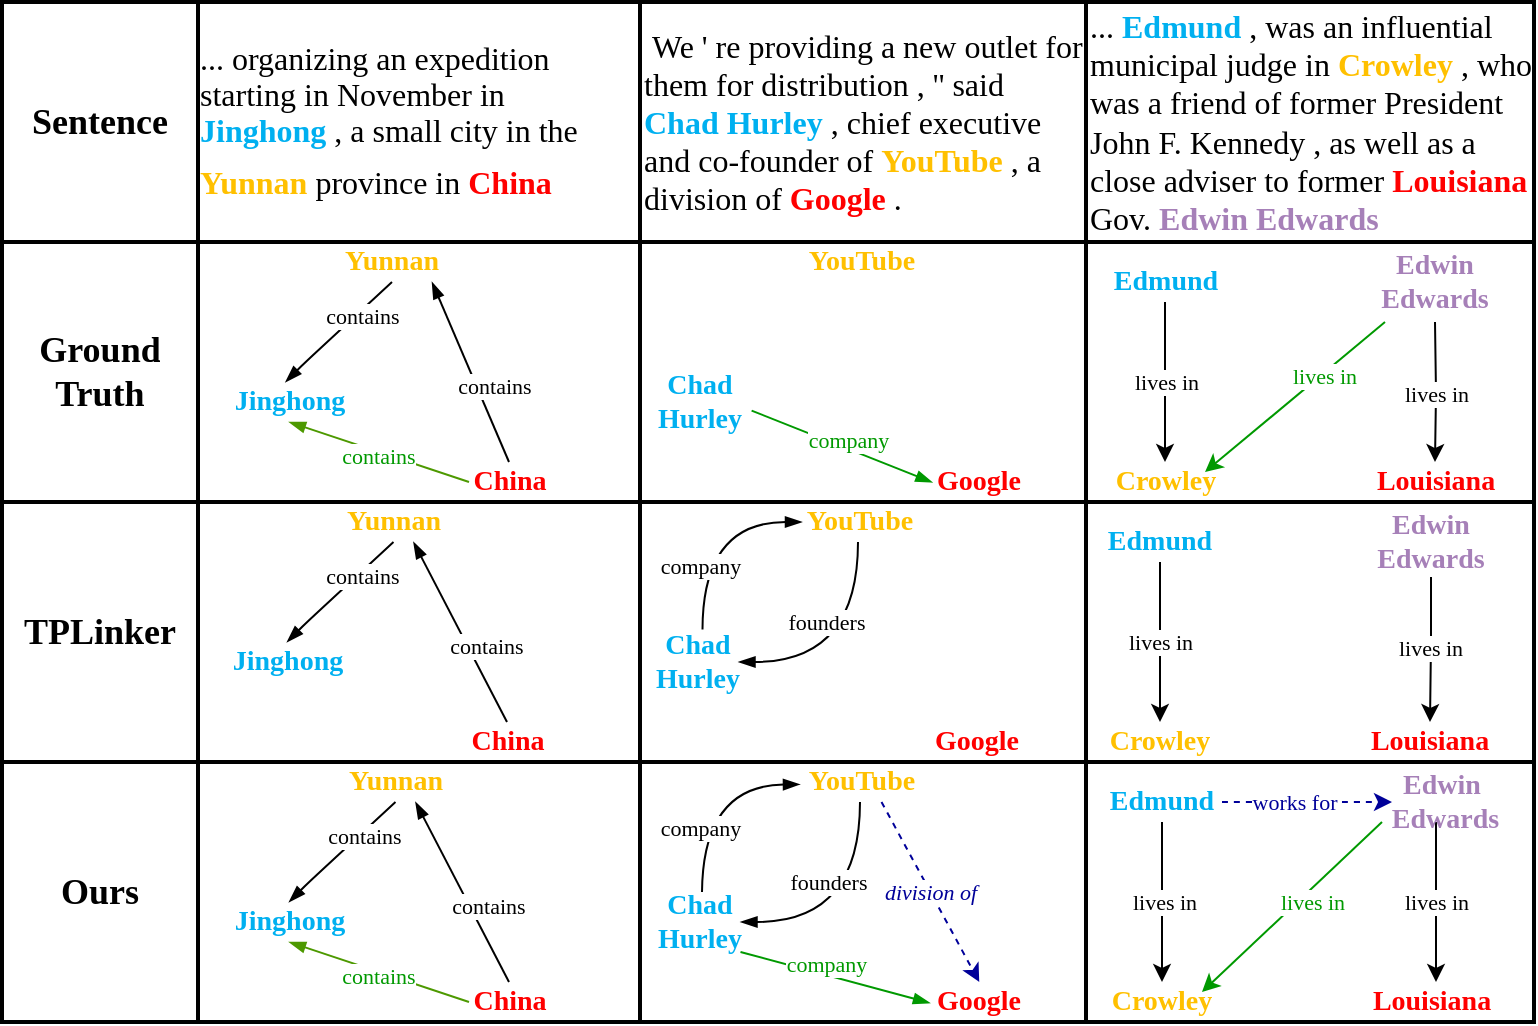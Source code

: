 <mxfile version="13.10.1" type="github">
  <diagram id="5vpmCnWidM8x6iWcZ2X5" name="Page-1">
    <mxGraphModel dx="1740" dy="1142" grid="1" gridSize="10" guides="1" tooltips="1" connect="1" arrows="1" fold="1" page="1" pageScale="1" pageWidth="827" pageHeight="1169" background="none" math="0" shadow="0">
      <root>
        <mxCell id="0" />
        <mxCell id="1" parent="0" />
        <mxCell id="fM8OL-0WpngBRwXDm8zp-1" value="" style="shape=table;html=1;whiteSpace=wrap;startSize=0;container=1;collapsible=0;childLayout=tableLayout;strokeWidth=2;perimeterSpacing=1;" parent="1" vertex="1">
          <mxGeometry x="31" y="30" width="766" height="510" as="geometry" />
        </mxCell>
        <mxCell id="fM8OL-0WpngBRwXDm8zp-2" value="" style="shape=partialRectangle;html=1;whiteSpace=wrap;collapsible=0;dropTarget=0;pointerEvents=0;fillColor=none;top=0;left=0;bottom=0;right=0;points=[[0,0.5],[1,0.5]];portConstraint=eastwest;" parent="fM8OL-0WpngBRwXDm8zp-1" vertex="1">
          <mxGeometry width="766" height="120" as="geometry" />
        </mxCell>
        <mxCell id="fM8OL-0WpngBRwXDm8zp-3" value="&lt;font face=&quot;Times New Roman&quot; style=&quot;font-size: 18px&quot;&gt;&lt;b&gt;Sentence&lt;/b&gt;&lt;/font&gt;" style="shape=partialRectangle;html=1;whiteSpace=wrap;connectable=0;overflow=hidden;fillColor=none;top=0;left=0;bottom=0;right=0;" parent="fM8OL-0WpngBRwXDm8zp-2" vertex="1">
          <mxGeometry width="98" height="120" as="geometry" />
        </mxCell>
        <mxCell id="fM8OL-0WpngBRwXDm8zp-4" value="&lt;div style=&quot;text-align: left&quot;&gt;&lt;span style=&quot;font-size: 16px ; font-family: &amp;#34;times new roman&amp;#34; ; text-indent: 0in&quot;&gt;... organizing an expedition&amp;nbsp;&lt;/span&gt;&lt;/div&gt;&lt;p style=&quot;text-align: left ; line-height: normal ; margin: 0pt 0in ; text-indent: 0in ; direction: ltr ; unicode-bidi: embed ; word-break: normal ; font-size: 16px&quot;&gt;&lt;font style=&quot;font-size: 16px&quot; face=&quot;Times New Roman&quot;&gt;&lt;span&gt;starting in November in &lt;/span&gt;&lt;span style=&quot;color: rgb(0 , 176 , 240) ; font-weight: bold&quot;&gt;Jinghong&lt;/span&gt;&lt;span&gt; , a small city in the &lt;/span&gt;&lt;span style=&quot;color: rgb(255 , 192 , 0) ; font-weight: bold&quot;&gt;Yunnan&lt;/span&gt;&lt;span&gt; province in &lt;/span&gt;&lt;span style=&quot;color: red ; font-weight: bold&quot;&gt;China&lt;/span&gt;&lt;/font&gt;&lt;span style=&quot;font-size: 18.0pt ; color: red&quot;&gt; &lt;/span&gt;&lt;/p&gt;" style="shape=partialRectangle;html=1;whiteSpace=wrap;connectable=0;overflow=hidden;fillColor=none;top=0;left=0;bottom=0;right=0;" parent="fM8OL-0WpngBRwXDm8zp-2" vertex="1">
          <mxGeometry x="98" width="221" height="120" as="geometry" />
        </mxCell>
        <mxCell id="fM8OL-0WpngBRwXDm8zp-5" value="&lt;div style=&quot;font-size: 16px&quot;&gt;&lt;span style=&quot;font-family: &amp;#34;times new roman&amp;#34;&quot;&gt;&amp;nbsp;We &#39; re providing a new outlet for them for distribution , &#39;&#39; said &lt;/span&gt;&lt;font color=&quot;#00b0f0&quot; style=&quot;font-size: 16px ; font-family: &amp;#34;times new roman&amp;#34;&quot;&gt;&lt;b&gt;Chad Hurley&lt;/b&gt;&lt;/font&gt;&lt;span style=&quot;font-family: &amp;#34;times new roman&amp;#34;&quot;&gt; , chief executive and co-founder of &lt;/span&gt;&lt;b style=&quot;font-family: &amp;#34;times new roman&amp;#34;&quot;&gt;&lt;font color=&quot;#ffc000&quot; style=&quot;font-size: 16px&quot;&gt;YouTube&lt;/font&gt;&lt;/b&gt;&lt;span style=&quot;font-family: &amp;#34;times new roman&amp;#34;&quot;&gt; , a division of &lt;/span&gt;&lt;b style=&quot;font-family: &amp;#34;times new roman&amp;#34;&quot;&gt;&lt;font color=&quot;#ff0000&quot; style=&quot;font-size: 16px&quot;&gt;Google&lt;/font&gt;&lt;/b&gt;&lt;span style=&quot;font-family: &amp;#34;times new roman&amp;#34;&quot;&gt; .&lt;/span&gt;&lt;/div&gt;" style="shape=partialRectangle;html=1;whiteSpace=wrap;connectable=0;overflow=hidden;fillColor=none;top=0;left=0;bottom=0;right=0;align=left;" parent="fM8OL-0WpngBRwXDm8zp-2" vertex="1">
          <mxGeometry x="319" width="223" height="120" as="geometry" />
        </mxCell>
        <mxCell id="fM8OL-0WpngBRwXDm8zp-6" value="&lt;font face=&quot;Times New Roman&quot; style=&quot;font-size: 16px&quot;&gt;... &lt;font color=&quot;#00b0f0&quot; style=&quot;font-size: 16px&quot;&gt;&lt;b&gt;Edmund&lt;/b&gt;&lt;/font&gt; , was an influential municipal judge in &lt;b&gt;&lt;font color=&quot;#ffc000&quot; style=&quot;font-size: 16px&quot;&gt;Crowley&lt;/font&gt;&lt;/b&gt; , who was a friend of former President John F. Kennedy , as well as a close adviser to former &lt;font color=&quot;#ff0000&quot; style=&quot;font-size: 16px&quot;&gt;&lt;b&gt;Louisiana&lt;/b&gt;&lt;/font&gt; Gov. &lt;font color=&quot;#a680b8&quot; style=&quot;font-size: 16px&quot;&gt;&lt;b&gt;Edwin Edwards&lt;/b&gt;&lt;/font&gt;&lt;/font&gt;" style="shape=partialRectangle;html=1;whiteSpace=wrap;connectable=0;overflow=hidden;fillColor=none;top=0;left=0;bottom=0;right=0;align=left;" parent="fM8OL-0WpngBRwXDm8zp-2" vertex="1">
          <mxGeometry x="542" width="224" height="120" as="geometry" />
        </mxCell>
        <mxCell id="fM8OL-0WpngBRwXDm8zp-7" value="" style="shape=partialRectangle;html=1;whiteSpace=wrap;collapsible=0;dropTarget=0;pointerEvents=0;fillColor=none;top=0;left=0;bottom=0;right=0;points=[[0,0.5],[1,0.5]];portConstraint=eastwest;" parent="fM8OL-0WpngBRwXDm8zp-1" vertex="1">
          <mxGeometry y="120" width="766" height="130" as="geometry" />
        </mxCell>
        <mxCell id="fM8OL-0WpngBRwXDm8zp-8" value="&lt;b&gt;&lt;font face=&quot;Times New Roman&quot; style=&quot;font-size: 18px&quot;&gt;Ground&lt;br&gt;Truth&lt;/font&gt;&lt;/b&gt;" style="shape=partialRectangle;html=1;whiteSpace=wrap;connectable=0;overflow=hidden;fillColor=none;top=0;left=0;bottom=0;right=0;" parent="fM8OL-0WpngBRwXDm8zp-7" vertex="1">
          <mxGeometry width="98" height="130" as="geometry" />
        </mxCell>
        <mxCell id="fM8OL-0WpngBRwXDm8zp-9" value="" style="shape=partialRectangle;html=1;whiteSpace=wrap;connectable=0;overflow=hidden;fillColor=none;top=0;left=0;bottom=0;right=0;" parent="fM8OL-0WpngBRwXDm8zp-7" vertex="1">
          <mxGeometry x="98" width="221" height="130" as="geometry" />
        </mxCell>
        <mxCell id="fM8OL-0WpngBRwXDm8zp-10" value="" style="shape=partialRectangle;html=1;whiteSpace=wrap;connectable=0;overflow=hidden;fillColor=none;top=0;left=0;bottom=0;right=0;" parent="fM8OL-0WpngBRwXDm8zp-7" vertex="1">
          <mxGeometry x="319" width="223" height="130" as="geometry" />
        </mxCell>
        <mxCell id="fM8OL-0WpngBRwXDm8zp-11" value="" style="shape=partialRectangle;html=1;whiteSpace=wrap;connectable=0;overflow=hidden;fillColor=none;top=0;left=0;bottom=0;right=0;" parent="fM8OL-0WpngBRwXDm8zp-7" vertex="1">
          <mxGeometry x="542" width="224" height="130" as="geometry" />
        </mxCell>
        <mxCell id="fM8OL-0WpngBRwXDm8zp-12" value="" style="shape=partialRectangle;html=1;whiteSpace=wrap;collapsible=0;dropTarget=0;pointerEvents=0;fillColor=none;top=0;left=0;bottom=0;right=0;points=[[0,0.5],[1,0.5]];portConstraint=eastwest;" parent="fM8OL-0WpngBRwXDm8zp-1" vertex="1">
          <mxGeometry y="250" width="766" height="130" as="geometry" />
        </mxCell>
        <mxCell id="fM8OL-0WpngBRwXDm8zp-13" value="&lt;font style=&quot;font-size: 18px&quot; face=&quot;Times New Roman&quot;&gt;&lt;b&gt;TPLinker&lt;/b&gt;&lt;/font&gt;" style="shape=partialRectangle;html=1;whiteSpace=wrap;connectable=0;overflow=hidden;fillColor=none;top=0;left=0;bottom=0;right=0;" parent="fM8OL-0WpngBRwXDm8zp-12" vertex="1">
          <mxGeometry width="98" height="130" as="geometry" />
        </mxCell>
        <mxCell id="fM8OL-0WpngBRwXDm8zp-14" value="" style="shape=partialRectangle;html=1;whiteSpace=wrap;connectable=0;overflow=hidden;fillColor=none;top=0;left=0;bottom=0;right=0;" parent="fM8OL-0WpngBRwXDm8zp-12" vertex="1">
          <mxGeometry x="98" width="221" height="130" as="geometry" />
        </mxCell>
        <mxCell id="fM8OL-0WpngBRwXDm8zp-15" value="" style="shape=partialRectangle;html=1;whiteSpace=wrap;connectable=0;overflow=hidden;fillColor=none;top=0;left=0;bottom=0;right=0;" parent="fM8OL-0WpngBRwXDm8zp-12" vertex="1">
          <mxGeometry x="319" width="223" height="130" as="geometry" />
        </mxCell>
        <mxCell id="fM8OL-0WpngBRwXDm8zp-16" value="" style="shape=partialRectangle;html=1;whiteSpace=wrap;connectable=0;overflow=hidden;fillColor=none;top=0;left=0;bottom=0;right=0;" parent="fM8OL-0WpngBRwXDm8zp-12" vertex="1">
          <mxGeometry x="542" width="224" height="130" as="geometry" />
        </mxCell>
        <mxCell id="fM8OL-0WpngBRwXDm8zp-17" value="" style="shape=partialRectangle;html=1;whiteSpace=wrap;collapsible=0;dropTarget=0;pointerEvents=0;fillColor=none;top=0;left=0;bottom=0;right=0;points=[[0,0.5],[1,0.5]];portConstraint=eastwest;" parent="fM8OL-0WpngBRwXDm8zp-1" vertex="1">
          <mxGeometry y="380" width="766" height="130" as="geometry" />
        </mxCell>
        <mxCell id="fM8OL-0WpngBRwXDm8zp-18" value="&lt;p&gt;&lt;font face=&quot;Times New Roman&quot; size=&quot;1&quot;&gt;&lt;b style=&quot;font-size: 18px&quot;&gt;Ours&lt;/b&gt;&lt;/font&gt;&lt;/p&gt;" style="shape=partialRectangle;html=1;whiteSpace=wrap;connectable=0;overflow=hidden;fillColor=none;top=0;left=0;bottom=0;right=0;" parent="fM8OL-0WpngBRwXDm8zp-17" vertex="1">
          <mxGeometry width="98" height="130" as="geometry" />
        </mxCell>
        <mxCell id="fM8OL-0WpngBRwXDm8zp-19" value="" style="shape=partialRectangle;html=1;whiteSpace=wrap;connectable=0;overflow=hidden;fillColor=none;top=0;left=0;bottom=0;right=0;" parent="fM8OL-0WpngBRwXDm8zp-17" vertex="1">
          <mxGeometry x="98" width="221" height="130" as="geometry" />
        </mxCell>
        <mxCell id="fM8OL-0WpngBRwXDm8zp-20" value="" style="shape=partialRectangle;html=1;whiteSpace=wrap;connectable=0;overflow=hidden;fillColor=none;top=0;left=0;bottom=0;right=0;" parent="fM8OL-0WpngBRwXDm8zp-17" vertex="1">
          <mxGeometry x="319" width="223" height="130" as="geometry" />
        </mxCell>
        <mxCell id="fM8OL-0WpngBRwXDm8zp-21" value="" style="shape=partialRectangle;html=1;whiteSpace=wrap;connectable=0;overflow=hidden;fillColor=none;top=0;left=0;bottom=0;right=0;" parent="fM8OL-0WpngBRwXDm8zp-17" vertex="1">
          <mxGeometry x="542" width="224" height="130" as="geometry" />
        </mxCell>
        <mxCell id="2NpfUJ0VDnkzOH738Le0-184" value="&lt;span style=&quot;color: rgb(0 , 176 , 240) ; font-family: &amp;#34;times new roman&amp;#34; ; font-weight: 700 ; text-align: left&quot;&gt;&lt;font style=&quot;font-size: 14px&quot;&gt;Chad Hurley&lt;/font&gt;&lt;/span&gt;" style="text;html=1;strokeColor=none;fillColor=none;align=center;verticalAlign=middle;whiteSpace=wrap;rounded=0;" vertex="1" parent="1">
          <mxGeometry x="359.25" y="350" width="40" height="20" as="geometry" />
        </mxCell>
        <mxCell id="2NpfUJ0VDnkzOH738Le0-185" value="" style="endArrow=none;html=1;startArrow=blockThin;startFill=1;endFill=0;edgeStyle=orthogonalEdgeStyle;curved=1;exitX=-0.219;exitY=0.5;exitDx=0;exitDy=0;entryX=0.55;entryY=-0.31;entryDx=0;entryDy=0;exitPerimeter=0;entryPerimeter=0;" edge="1" parent="1" source="2NpfUJ0VDnkzOH738Le0-188" target="2NpfUJ0VDnkzOH738Le0-184">
          <mxGeometry width="50" height="50" relative="1" as="geometry">
            <mxPoint x="429.75" y="350" as="sourcePoint" />
            <mxPoint x="386.25" y="380" as="targetPoint" />
          </mxGeometry>
        </mxCell>
        <mxCell id="2NpfUJ0VDnkzOH738Le0-186" value="&lt;font face=&quot;Times New Roman&quot;&gt;company&lt;/font&gt;" style="edgeLabel;html=1;align=center;verticalAlign=middle;resizable=0;points=[];" vertex="1" connectable="0" parent="2NpfUJ0VDnkzOH738Le0-185">
          <mxGeometry x="0.37" y="-2" relative="1" as="geometry">
            <mxPoint as="offset" />
          </mxGeometry>
        </mxCell>
        <mxCell id="2NpfUJ0VDnkzOH738Le0-188" value="&lt;span style=&quot;color: rgb(255 , 192 , 0) ; font-family: &amp;#34;times new roman&amp;#34; ; font-size: 14px ; font-weight: 700 ; text-align: left&quot;&gt;YouTube&lt;/span&gt;" style="text;html=1;strokeColor=none;fillColor=none;align=center;verticalAlign=middle;whiteSpace=wrap;rounded=0;" vertex="1" parent="1">
          <mxGeometry x="439.75" y="280" width="40" height="20" as="geometry" />
        </mxCell>
        <mxCell id="2NpfUJ0VDnkzOH738Le0-193" value="&lt;span style=&quot;color: rgb(255 , 0 , 0) ; font-family: &amp;#34;times new roman&amp;#34; ; font-weight: 700 ; text-align: left&quot;&gt;&lt;font style=&quot;font-size: 14px&quot;&gt;Google&lt;/font&gt;&lt;/span&gt;" style="text;html=1;strokeColor=none;fillColor=none;align=center;verticalAlign=middle;whiteSpace=wrap;rounded=0;" vertex="1" parent="1">
          <mxGeometry x="500" y="390" width="37.25" height="20" as="geometry" />
        </mxCell>
        <mxCell id="2NpfUJ0VDnkzOH738Le0-228" value="&lt;font color=&quot;#000000&quot;&gt;lives in&lt;/font&gt;" style="edgeStyle=orthogonalEdgeStyle;rounded=0;orthogonalLoop=1;jettySize=auto;html=1;exitX=0.5;exitY=1;exitDx=0;exitDy=0;entryX=0.5;entryY=0;entryDx=0;entryDy=0;strokeColor=#000000;fontColor=#00B0F0;fontFamily=Times New Roman;" edge="1" parent="1" source="2NpfUJ0VDnkzOH738Le0-230" target="2NpfUJ0VDnkzOH738Le0-231">
          <mxGeometry relative="1" as="geometry" />
        </mxCell>
        <mxCell id="2NpfUJ0VDnkzOH738Le0-230" value="&lt;b&gt;&lt;font face=&quot;Times New Roman&quot; style=&quot;font-size: 14px&quot;&gt;Edmund&lt;/font&gt;&lt;/b&gt;" style="text;html=1;strokeColor=none;fillColor=none;align=center;verticalAlign=middle;whiteSpace=wrap;rounded=0;fontColor=#00B0F0;" vertex="1" parent="1">
          <mxGeometry x="590" y="290" width="40" height="20" as="geometry" />
        </mxCell>
        <mxCell id="2NpfUJ0VDnkzOH738Le0-231" value="&lt;font color=&quot;#ffc000&quot; face=&quot;Times New Roman&quot; size=&quot;1&quot;&gt;&lt;b style=&quot;font-size: 14px&quot;&gt;Crowley&lt;/b&gt;&lt;/font&gt;" style="text;html=1;strokeColor=none;fillColor=none;align=center;verticalAlign=middle;whiteSpace=wrap;rounded=0;fontColor=#00B0F0;" vertex="1" parent="1">
          <mxGeometry x="590" y="390" width="40" height="20" as="geometry" />
        </mxCell>
        <mxCell id="2NpfUJ0VDnkzOH738Le0-232" value="&lt;font color=&quot;#000000&quot;&gt;lives in&lt;/font&gt;" style="edgeStyle=orthogonalEdgeStyle;rounded=0;orthogonalLoop=1;jettySize=auto;html=1;exitX=0.508;exitY=1.375;exitDx=0;exitDy=0;entryX=0.5;entryY=0;entryDx=0;entryDy=0;fontFamily=Times New Roman;fontColor=#009900;exitPerimeter=0;" edge="1" parent="1" source="2NpfUJ0VDnkzOH738Le0-233" target="2NpfUJ0VDnkzOH738Le0-234">
          <mxGeometry relative="1" as="geometry" />
        </mxCell>
        <mxCell id="2NpfUJ0VDnkzOH738Le0-233" value="&lt;b&gt;&lt;font style=&quot;font-size: 14px&quot;&gt;Edwin &lt;br&gt;Edwards&lt;/font&gt;&lt;/b&gt;" style="text;html=1;strokeColor=none;fillColor=none;align=center;verticalAlign=middle;whiteSpace=wrap;rounded=0;fontFamily=Times New Roman;fontColor=#A680B8;" vertex="1" parent="1">
          <mxGeometry x="713.5" y="290" width="63" height="20" as="geometry" />
        </mxCell>
        <mxCell id="2NpfUJ0VDnkzOH738Le0-234" value="&lt;font face=&quot;Times New Roman&quot; color=&quot;#ff0000&quot; size=&quot;1&quot;&gt;&lt;b style=&quot;font-size: 14px&quot;&gt;Louisiana&lt;/b&gt;&lt;/font&gt;" style="text;html=1;strokeColor=none;fillColor=none;align=center;verticalAlign=middle;whiteSpace=wrap;rounded=0;fontColor=#00B0F0;" vertex="1" parent="1">
          <mxGeometry x="725" y="390" width="40" height="20" as="geometry" />
        </mxCell>
        <mxCell id="2NpfUJ0VDnkzOH738Le0-265" value="&lt;span style=&quot;color: rgb(0 , 176 , 240) ; font-family: &amp;#34;times new roman&amp;#34; ; font-weight: 700 ; text-align: left&quot;&gt;&lt;font style=&quot;font-size: 14px&quot;&gt;Jinghong&lt;/font&gt;&lt;/span&gt;" style="text;html=1;strokeColor=none;fillColor=none;align=center;verticalAlign=middle;whiteSpace=wrap;rounded=0;" vertex="1" parent="1">
          <mxGeometry x="153.5" y="350" width="40" height="20" as="geometry" />
        </mxCell>
        <mxCell id="2NpfUJ0VDnkzOH738Le0-266" value="" style="endArrow=none;html=1;startArrow=blockThin;startFill=1;endFill=0;entryX=0.5;entryY=1;entryDx=0;entryDy=0;" edge="1" parent="1" target="2NpfUJ0VDnkzOH738Le0-268">
          <mxGeometry width="50" height="50" relative="1" as="geometry">
            <mxPoint x="173.5" y="350" as="sourcePoint" />
            <mxPoint x="213.5" y="310" as="targetPoint" />
            <Array as="points">
              <mxPoint x="183.5" y="340" />
            </Array>
          </mxGeometry>
        </mxCell>
        <mxCell id="2NpfUJ0VDnkzOH738Le0-267" value="&lt;font face=&quot;Times New Roman&quot;&gt;contains&lt;/font&gt;" style="edgeLabel;html=1;align=center;verticalAlign=middle;resizable=0;points=[];" vertex="1" connectable="0" parent="2NpfUJ0VDnkzOH738Le0-266">
          <mxGeometry x="0.37" y="-2" relative="1" as="geometry">
            <mxPoint as="offset" />
          </mxGeometry>
        </mxCell>
        <mxCell id="2NpfUJ0VDnkzOH738Le0-268" value="&lt;span style=&quot;color: rgb(255 , 192 , 0) ; font-family: &amp;#34;times new roman&amp;#34; ; font-size: 14px ; font-weight: 700 ; text-align: left&quot;&gt;Yunnan&lt;/span&gt;" style="text;html=1;strokeColor=none;fillColor=none;align=center;verticalAlign=middle;whiteSpace=wrap;rounded=0;" vertex="1" parent="1">
          <mxGeometry x="206.75" y="280" width="40" height="20" as="geometry" />
        </mxCell>
        <mxCell id="2NpfUJ0VDnkzOH738Le0-269" value="" style="endArrow=none;html=1;startArrow=blockThin;startFill=1;endFill=0;rounded=1;exitX=0.75;exitY=1;exitDx=0;exitDy=0;entryX=0.5;entryY=0;entryDx=0;entryDy=0;" edge="1" parent="1" source="2NpfUJ0VDnkzOH738Le0-268">
          <mxGeometry width="50" height="50" relative="1" as="geometry">
            <mxPoint x="256" y="390" as="sourcePoint" />
            <mxPoint x="283.5" y="390" as="targetPoint" />
          </mxGeometry>
        </mxCell>
        <mxCell id="2NpfUJ0VDnkzOH738Le0-270" value="&lt;font face=&quot;Times New Roman&quot;&gt;contains&lt;/font&gt;" style="edgeLabel;html=1;align=center;verticalAlign=middle;resizable=0;points=[];" vertex="1" connectable="0" parent="2NpfUJ0VDnkzOH738Le0-269">
          <mxGeometry x="0.223" y="8" relative="1" as="geometry">
            <mxPoint as="offset" />
          </mxGeometry>
        </mxCell>
        <mxCell id="2NpfUJ0VDnkzOH738Le0-294" value="&lt;span style=&quot;color: rgb(255 , 0 , 0) ; font-family: &amp;#34;times new roman&amp;#34; ; font-weight: 700 ; text-align: left&quot;&gt;&lt;font style=&quot;font-size: 14px&quot;&gt;China&lt;/font&gt;&lt;/span&gt;" style="text;html=1;strokeColor=none;fillColor=none;align=center;verticalAlign=middle;whiteSpace=wrap;rounded=0;" vertex="1" parent="1">
          <mxGeometry x="263.5" y="390" width="40" height="20" as="geometry" />
        </mxCell>
        <mxCell id="2NpfUJ0VDnkzOH738Le0-325" value="" style="endArrow=none;html=1;startArrow=blockThin;startFill=1;endFill=0;edgeStyle=orthogonalEdgeStyle;curved=1;exitX=1;exitY=0.5;exitDx=0;exitDy=0;entryX=0.5;entryY=1;entryDx=0;entryDy=0;" edge="1" parent="1">
          <mxGeometry width="50" height="50" relative="1" as="geometry">
            <mxPoint x="399.25" y="360.0" as="sourcePoint" />
            <mxPoint x="459" y="300.0" as="targetPoint" />
            <Array as="points">
              <mxPoint x="459.25" y="360.0" />
            </Array>
          </mxGeometry>
        </mxCell>
        <mxCell id="2NpfUJ0VDnkzOH738Le0-326" value="&lt;font face=&quot;Times New Roman&quot;&gt;founders&lt;/font&gt;" style="edgeLabel;html=1;align=center;verticalAlign=middle;resizable=0;points=[];" vertex="1" connectable="0" parent="2NpfUJ0VDnkzOH738Le0-325">
          <mxGeometry x="0.37" y="-2" relative="1" as="geometry">
            <mxPoint x="-18.28" y="2.2" as="offset" />
          </mxGeometry>
        </mxCell>
        <mxCell id="2NpfUJ0VDnkzOH738Le0-358" value="&lt;span style=&quot;color: rgb(0 , 176 , 240) ; font-family: &amp;#34;times new roman&amp;#34; ; font-weight: 700 ; text-align: left&quot;&gt;&lt;font style=&quot;font-size: 14px&quot;&gt;Jinghong&lt;/font&gt;&lt;/span&gt;" style="text;html=1;strokeColor=none;fillColor=none;align=center;verticalAlign=middle;whiteSpace=wrap;rounded=0;" vertex="1" parent="1">
          <mxGeometry x="154.5" y="480" width="40" height="20" as="geometry" />
        </mxCell>
        <mxCell id="2NpfUJ0VDnkzOH738Le0-359" value="" style="endArrow=none;html=1;startArrow=blockThin;startFill=1;endFill=0;entryX=0.5;entryY=1;entryDx=0;entryDy=0;" edge="1" parent="1" target="2NpfUJ0VDnkzOH738Le0-361">
          <mxGeometry width="50" height="50" relative="1" as="geometry">
            <mxPoint x="174.5" y="480" as="sourcePoint" />
            <mxPoint x="214.5" y="440" as="targetPoint" />
            <Array as="points">
              <mxPoint x="184.5" y="470" />
            </Array>
          </mxGeometry>
        </mxCell>
        <mxCell id="2NpfUJ0VDnkzOH738Le0-360" value="&lt;font face=&quot;Times New Roman&quot;&gt;contains&lt;/font&gt;" style="edgeLabel;html=1;align=center;verticalAlign=middle;resizable=0;points=[];" vertex="1" connectable="0" parent="2NpfUJ0VDnkzOH738Le0-359">
          <mxGeometry x="0.37" y="-2" relative="1" as="geometry">
            <mxPoint as="offset" />
          </mxGeometry>
        </mxCell>
        <mxCell id="2NpfUJ0VDnkzOH738Le0-361" value="&lt;span style=&quot;color: rgb(255 , 192 , 0) ; font-family: &amp;#34;times new roman&amp;#34; ; font-size: 14px ; font-weight: 700 ; text-align: left&quot;&gt;Yunnan&lt;/span&gt;" style="text;html=1;strokeColor=none;fillColor=none;align=center;verticalAlign=middle;whiteSpace=wrap;rounded=0;" vertex="1" parent="1">
          <mxGeometry x="207.75" y="410" width="40" height="20" as="geometry" />
        </mxCell>
        <mxCell id="2NpfUJ0VDnkzOH738Le0-362" value="" style="endArrow=none;html=1;startArrow=blockThin;startFill=1;endFill=0;rounded=1;exitX=0.75;exitY=1;exitDx=0;exitDy=0;entryX=0.5;entryY=0;entryDx=0;entryDy=0;" edge="1" parent="1" source="2NpfUJ0VDnkzOH738Le0-361" target="2NpfUJ0VDnkzOH738Le0-364">
          <mxGeometry width="50" height="50" relative="1" as="geometry">
            <mxPoint x="257" y="520" as="sourcePoint" />
            <mxPoint x="307" y="470" as="targetPoint" />
          </mxGeometry>
        </mxCell>
        <mxCell id="2NpfUJ0VDnkzOH738Le0-363" value="&lt;font face=&quot;Times New Roman&quot;&gt;contains&lt;/font&gt;" style="edgeLabel;html=1;align=center;verticalAlign=middle;resizable=0;points=[];" vertex="1" connectable="0" parent="2NpfUJ0VDnkzOH738Le0-362">
          <mxGeometry x="0.223" y="8" relative="1" as="geometry">
            <mxPoint as="offset" />
          </mxGeometry>
        </mxCell>
        <mxCell id="2NpfUJ0VDnkzOH738Le0-364" value="&lt;span style=&quot;color: rgb(255 , 0 , 0) ; font-family: &amp;#34;times new roman&amp;#34; ; font-weight: 700 ; text-align: left&quot;&gt;&lt;font style=&quot;font-size: 14px&quot;&gt;China&lt;/font&gt;&lt;/span&gt;" style="text;html=1;strokeColor=none;fillColor=none;align=center;verticalAlign=middle;whiteSpace=wrap;rounded=0;" vertex="1" parent="1">
          <mxGeometry x="264.5" y="520" width="40" height="20" as="geometry" />
        </mxCell>
        <mxCell id="2NpfUJ0VDnkzOH738Le0-365" value="" style="endArrow=none;html=1;startArrow=blockThin;startFill=1;endFill=0;rounded=1;strokeColor=#4D9900;entryX=0;entryY=0.5;entryDx=0;entryDy=0;exitX=0.5;exitY=1;exitDx=0;exitDy=0;" edge="1" parent="1" source="2NpfUJ0VDnkzOH738Le0-358" target="2NpfUJ0VDnkzOH738Le0-364">
          <mxGeometry width="50" height="50" relative="1" as="geometry">
            <mxPoint x="144.5" y="515" as="sourcePoint" />
            <mxPoint x="234.5" y="545" as="targetPoint" />
          </mxGeometry>
        </mxCell>
        <mxCell id="2NpfUJ0VDnkzOH738Le0-366" value="&lt;font color=&quot;#009900&quot; face=&quot;Times New Roman&quot;&gt;contains&lt;/font&gt;" style="edgeLabel;html=1;align=center;verticalAlign=middle;resizable=0;points=[];" vertex="1" connectable="0" parent="2NpfUJ0VDnkzOH738Le0-365">
          <mxGeometry x="0.37" y="-2" relative="1" as="geometry">
            <mxPoint x="-16.73" y="-5.69" as="offset" />
          </mxGeometry>
        </mxCell>
        <mxCell id="2NpfUJ0VDnkzOH738Le0-367" value="&lt;span style=&quot;color: rgb(0 , 176 , 240) ; font-family: &amp;#34;times new roman&amp;#34; ; font-weight: 700 ; text-align: left&quot;&gt;&lt;font style=&quot;font-size: 14px&quot;&gt;Chad Hurley&lt;/font&gt;&lt;/span&gt;" style="text;html=1;strokeColor=none;fillColor=none;align=center;verticalAlign=middle;whiteSpace=wrap;rounded=0;" vertex="1" parent="1">
          <mxGeometry x="360.25" y="475" width="40" height="30" as="geometry" />
        </mxCell>
        <mxCell id="2NpfUJ0VDnkzOH738Le0-368" value="&lt;font color=&quot;#000099&quot;&gt;&lt;i&gt;division of&lt;/i&gt;&lt;/font&gt;" style="rounded=0;orthogonalLoop=1;jettySize=auto;html=1;exitX=0.75;exitY=1;exitDx=0;exitDy=0;entryX=0.5;entryY=0;entryDx=0;entryDy=0;fontFamily=Times New Roman;fontColor=#009900;dashed=1;strokeColor=#000099;" edge="1" parent="1" source="2NpfUJ0VDnkzOH738Le0-369" target="2NpfUJ0VDnkzOH738Le0-381">
          <mxGeometry relative="1" as="geometry" />
        </mxCell>
        <mxCell id="2NpfUJ0VDnkzOH738Le0-369" value="&lt;span style=&quot;color: rgb(255 , 192 , 0) ; font-family: &amp;#34;times new roman&amp;#34; ; font-size: 14px ; font-weight: 700 ; text-align: left&quot;&gt;YouTube&lt;/span&gt;" style="text;html=1;strokeColor=none;fillColor=none;align=center;verticalAlign=middle;whiteSpace=wrap;rounded=0;" vertex="1" parent="1">
          <mxGeometry x="440.75" y="410" width="40" height="20" as="geometry" />
        </mxCell>
        <mxCell id="2NpfUJ0VDnkzOH738Le0-370" value="&lt;font color=&quot;#000000&quot;&gt;lives in&lt;/font&gt;" style="edgeStyle=orthogonalEdgeStyle;rounded=0;orthogonalLoop=1;jettySize=auto;html=1;exitX=0.5;exitY=1;exitDx=0;exitDy=0;entryX=0.5;entryY=0;entryDx=0;entryDy=0;strokeColor=#000000;fontColor=#00B0F0;fontFamily=Times New Roman;" edge="1" parent="1" source="2NpfUJ0VDnkzOH738Le0-372">
          <mxGeometry relative="1" as="geometry">
            <mxPoint x="611" y="520" as="targetPoint" />
          </mxGeometry>
        </mxCell>
        <mxCell id="2NpfUJ0VDnkzOH738Le0-371" value="&lt;font color=&quot;#000099&quot;&gt;works for&lt;/font&gt;" style="edgeStyle=orthogonalEdgeStyle;curved=1;rounded=0;orthogonalLoop=1;jettySize=auto;html=1;entryX=0;entryY=0.5;entryDx=0;entryDy=0;dashed=1;strokeColor=#000099;fontFamily=Times New Roman;fontColor=#009900;exitX=1.25;exitY=0.5;exitDx=0;exitDy=0;exitPerimeter=0;" edge="1" parent="1" source="2NpfUJ0VDnkzOH738Le0-372" target="2NpfUJ0VDnkzOH738Le0-375">
          <mxGeometry x="-0.158" relative="1" as="geometry">
            <mxPoint x="641" y="420" as="sourcePoint" />
            <mxPoint as="offset" />
          </mxGeometry>
        </mxCell>
        <mxCell id="2NpfUJ0VDnkzOH738Le0-372" value="&lt;b&gt;&lt;font face=&quot;Times New Roman&quot; style=&quot;font-size: 14px&quot;&gt;Edmund&lt;/font&gt;&lt;/b&gt;" style="text;html=1;strokeColor=none;fillColor=none;align=center;verticalAlign=middle;whiteSpace=wrap;rounded=0;fontColor=#00B0F0;" vertex="1" parent="1">
          <mxGeometry x="591" y="420" width="40" height="20" as="geometry" />
        </mxCell>
        <mxCell id="2NpfUJ0VDnkzOH738Le0-373" value="&lt;font color=&quot;#ffc000&quot; face=&quot;Times New Roman&quot; size=&quot;1&quot;&gt;&lt;b style=&quot;font-size: 14px&quot;&gt;Crowley&lt;/b&gt;&lt;/font&gt;" style="text;html=1;strokeColor=none;fillColor=none;align=center;verticalAlign=middle;whiteSpace=wrap;rounded=0;fontColor=#00B0F0;" vertex="1" parent="1">
          <mxGeometry x="591" y="520" width="40" height="20" as="geometry" />
        </mxCell>
        <mxCell id="2NpfUJ0VDnkzOH738Le0-374" value="&lt;font color=&quot;#000000&quot;&gt;lives in&lt;/font&gt;" style="edgeStyle=orthogonalEdgeStyle;rounded=0;orthogonalLoop=1;jettySize=auto;html=1;entryX=0.5;entryY=0;entryDx=0;entryDy=0;fontFamily=Times New Roman;fontColor=#009900;" edge="1" parent="1">
          <mxGeometry relative="1" as="geometry">
            <mxPoint x="748" y="440" as="sourcePoint" />
            <mxPoint x="748" y="520" as="targetPoint" />
          </mxGeometry>
        </mxCell>
        <mxCell id="2NpfUJ0VDnkzOH738Le0-375" value="&lt;b&gt;&lt;font style=&quot;font-size: 14px&quot;&gt;Edwin&lt;br&gt;&amp;nbsp;Edwards&lt;/font&gt;&lt;/b&gt;" style="text;html=1;strokeColor=none;fillColor=none;align=center;verticalAlign=middle;whiteSpace=wrap;rounded=0;fontFamily=Times New Roman;fontColor=#A680B8;" vertex="1" parent="1">
          <mxGeometry x="726" y="420" width="50" height="20" as="geometry" />
        </mxCell>
        <mxCell id="2NpfUJ0VDnkzOH738Le0-376" value="&lt;font face=&quot;Times New Roman&quot; color=&quot;#ff0000&quot; size=&quot;1&quot;&gt;&lt;b style=&quot;font-size: 14px&quot;&gt;Louisiana&lt;/b&gt;&lt;/font&gt;" style="text;html=1;strokeColor=none;fillColor=none;align=center;verticalAlign=middle;whiteSpace=wrap;rounded=0;fontColor=#00B0F0;" vertex="1" parent="1">
          <mxGeometry x="726" y="520" width="40" height="20" as="geometry" />
        </mxCell>
        <mxCell id="2NpfUJ0VDnkzOH738Le0-377" value="" style="endArrow=classic;html=1;fontFamily=Times New Roman;entryX=1;entryY=0.25;entryDx=0;entryDy=0;fontColor=#009900;strokeColor=#009900;" edge="1" parent="1">
          <mxGeometry width="50" height="50" relative="1" as="geometry">
            <mxPoint x="721" y="440" as="sourcePoint" />
            <mxPoint x="631" y="525" as="targetPoint" />
          </mxGeometry>
        </mxCell>
        <mxCell id="2NpfUJ0VDnkzOH738Le0-378" value="&lt;font color=&quot;#009900&quot;&gt;lives in&lt;/font&gt;" style="edgeLabel;html=1;align=center;verticalAlign=middle;resizable=0;points=[];fontFamily=Times New Roman;fontColor=#A680B8;" vertex="1" connectable="0" parent="2NpfUJ0VDnkzOH738Le0-377">
          <mxGeometry x="-0.311" y="1" relative="1" as="geometry">
            <mxPoint x="-4.86" y="10.16" as="offset" />
          </mxGeometry>
        </mxCell>
        <mxCell id="2NpfUJ0VDnkzOH738Le0-379" value="" style="endArrow=none;html=1;startArrow=blockThin;startFill=1;endFill=0;rounded=1;exitX=-0.161;exitY=0.525;exitDx=0;exitDy=0;exitPerimeter=0;strokeColor=#009900;entryX=1;entryY=1;entryDx=0;entryDy=0;" edge="1" parent="1" source="2NpfUJ0VDnkzOH738Le0-381" target="2NpfUJ0VDnkzOH738Le0-367">
          <mxGeometry width="50" height="50" relative="1" as="geometry">
            <mxPoint x="511" y="540" as="sourcePoint" />
            <mxPoint x="411" y="530" as="targetPoint" />
          </mxGeometry>
        </mxCell>
        <mxCell id="2NpfUJ0VDnkzOH738Le0-380" value="&lt;font face=&quot;Times New Roman&quot; color=&quot;#009900&quot;&gt;company&lt;/font&gt;" style="edgeLabel;html=1;align=center;verticalAlign=middle;resizable=0;points=[];fontColor=#000000;" vertex="1" connectable="0" parent="2NpfUJ0VDnkzOH738Le0-379">
          <mxGeometry x="0.257" y="-4" relative="1" as="geometry">
            <mxPoint x="6.14" y="0.27" as="offset" />
          </mxGeometry>
        </mxCell>
        <mxCell id="2NpfUJ0VDnkzOH738Le0-381" value="&lt;span style=&quot;color: rgb(255 , 0 , 0) ; font-family: &amp;#34;times new roman&amp;#34; ; font-weight: 700 ; text-align: left&quot;&gt;&lt;font style=&quot;font-size: 14px&quot;&gt;Google&lt;/font&gt;&lt;/span&gt;" style="text;html=1;strokeColor=none;fillColor=none;align=center;verticalAlign=middle;whiteSpace=wrap;rounded=0;" vertex="1" parent="1">
          <mxGeometry x="501" y="520" width="37.25" height="20" as="geometry" />
        </mxCell>
        <mxCell id="2NpfUJ0VDnkzOH738Le0-382" value="" style="endArrow=none;html=1;startArrow=blockThin;startFill=1;endFill=0;edgeStyle=orthogonalEdgeStyle;curved=1;exitX=-0.219;exitY=0.5;exitDx=0;exitDy=0;entryX=0.55;entryY=-0.31;entryDx=0;entryDy=0;exitPerimeter=0;entryPerimeter=0;" edge="1" parent="1">
          <mxGeometry width="50" height="50" relative="1" as="geometry">
            <mxPoint x="429.99" y="421.2" as="sourcePoint" />
            <mxPoint x="381" y="475" as="targetPoint" />
          </mxGeometry>
        </mxCell>
        <mxCell id="2NpfUJ0VDnkzOH738Le0-383" value="&lt;font face=&quot;Times New Roman&quot;&gt;company&lt;/font&gt;" style="edgeLabel;html=1;align=center;verticalAlign=middle;resizable=0;points=[];" vertex="1" connectable="0" parent="2NpfUJ0VDnkzOH738Le0-382">
          <mxGeometry x="0.37" y="-2" relative="1" as="geometry">
            <mxPoint as="offset" />
          </mxGeometry>
        </mxCell>
        <mxCell id="2NpfUJ0VDnkzOH738Le0-384" value="" style="endArrow=none;html=1;startArrow=blockThin;startFill=1;endFill=0;edgeStyle=orthogonalEdgeStyle;curved=1;exitX=1;exitY=0.5;exitDx=0;exitDy=0;entryX=0.5;entryY=1;entryDx=0;entryDy=0;" edge="1" parent="1">
          <mxGeometry width="50" height="50" relative="1" as="geometry">
            <mxPoint x="400.25" y="490" as="sourcePoint" />
            <mxPoint x="460" y="430" as="targetPoint" />
            <Array as="points">
              <mxPoint x="460.25" y="490" />
            </Array>
          </mxGeometry>
        </mxCell>
        <mxCell id="2NpfUJ0VDnkzOH738Le0-385" value="&lt;font face=&quot;Times New Roman&quot;&gt;founders&lt;/font&gt;" style="edgeLabel;html=1;align=center;verticalAlign=middle;resizable=0;points=[];" vertex="1" connectable="0" parent="2NpfUJ0VDnkzOH738Le0-384">
          <mxGeometry x="0.37" y="-2" relative="1" as="geometry">
            <mxPoint x="-18.28" y="2.2" as="offset" />
          </mxGeometry>
        </mxCell>
        <mxCell id="2NpfUJ0VDnkzOH738Le0-391" value="&lt;span style=&quot;color: rgb(0 , 176 , 240) ; font-family: &amp;#34;times new roman&amp;#34; ; font-weight: 700 ; text-align: left&quot;&gt;&lt;font style=&quot;font-size: 14px&quot;&gt;Chad Hurley&lt;/font&gt;&lt;/span&gt;" style="text;html=1;strokeColor=none;fillColor=none;align=center;verticalAlign=middle;whiteSpace=wrap;rounded=0;" vertex="1" parent="1">
          <mxGeometry x="360.25" y="220" width="40" height="20" as="geometry" />
        </mxCell>
        <mxCell id="2NpfUJ0VDnkzOH738Le0-392" value="&lt;span style=&quot;color: rgb(255 , 192 , 0) ; font-family: &amp;#34;times new roman&amp;#34; ; font-size: 14px ; font-weight: 700 ; text-align: left&quot;&gt;YouTube&lt;/span&gt;" style="text;html=1;strokeColor=none;fillColor=none;align=center;verticalAlign=middle;whiteSpace=wrap;rounded=0;" vertex="1" parent="1">
          <mxGeometry x="440.75" y="150" width="40" height="20" as="geometry" />
        </mxCell>
        <mxCell id="2NpfUJ0VDnkzOH738Le0-393" value="" style="endArrow=none;html=1;startArrow=blockThin;startFill=1;endFill=0;rounded=1;strokeColor=#009900;entryX=1.139;entryY=0.715;entryDx=0;entryDy=0;entryPerimeter=0;exitX=-0.129;exitY=0.51;exitDx=0;exitDy=0;exitPerimeter=0;" edge="1" parent="1" source="2NpfUJ0VDnkzOH738Le0-395" target="2NpfUJ0VDnkzOH738Le0-391">
          <mxGeometry width="50" height="50" relative="1" as="geometry">
            <mxPoint x="518" y="332" as="sourcePoint" />
            <mxPoint x="400" y="302" as="targetPoint" />
          </mxGeometry>
        </mxCell>
        <mxCell id="2NpfUJ0VDnkzOH738Le0-394" value="&lt;font face=&quot;Times New Roman&quot; color=&quot;#009900&quot;&gt;company&lt;/font&gt;" style="edgeLabel;html=1;align=center;verticalAlign=middle;resizable=0;points=[];fontColor=#000000;" vertex="1" connectable="0" parent="2NpfUJ0VDnkzOH738Le0-393">
          <mxGeometry x="0.257" y="-4" relative="1" as="geometry">
            <mxPoint x="12.33" y="4.65" as="offset" />
          </mxGeometry>
        </mxCell>
        <mxCell id="2NpfUJ0VDnkzOH738Le0-395" value="&lt;span style=&quot;color: rgb(255 , 0 , 0) ; font-family: &amp;#34;times new roman&amp;#34; ; font-weight: 700 ; text-align: left&quot;&gt;&lt;font style=&quot;font-size: 14px&quot;&gt;Google&lt;/font&gt;&lt;/span&gt;" style="text;html=1;strokeColor=none;fillColor=none;align=center;verticalAlign=middle;whiteSpace=wrap;rounded=0;" vertex="1" parent="1">
          <mxGeometry x="501" y="260" width="37.25" height="20" as="geometry" />
        </mxCell>
        <mxCell id="2NpfUJ0VDnkzOH738Le0-396" value="&lt;font color=&quot;#000000&quot;&gt;lives in&lt;/font&gt;" style="edgeStyle=orthogonalEdgeStyle;rounded=0;orthogonalLoop=1;jettySize=auto;html=1;exitX=0.5;exitY=1;exitDx=0;exitDy=0;entryX=0.5;entryY=0;entryDx=0;entryDy=0;strokeColor=#000000;fontColor=#00B0F0;fontFamily=Times New Roman;" edge="1" parent="1" source="2NpfUJ0VDnkzOH738Le0-397" target="2NpfUJ0VDnkzOH738Le0-398">
          <mxGeometry relative="1" as="geometry" />
        </mxCell>
        <mxCell id="2NpfUJ0VDnkzOH738Le0-397" value="&lt;b&gt;&lt;font face=&quot;Times New Roman&quot; style=&quot;font-size: 14px&quot;&gt;Edmund&lt;/font&gt;&lt;/b&gt;" style="text;html=1;strokeColor=none;fillColor=none;align=center;verticalAlign=middle;whiteSpace=wrap;rounded=0;fontColor=#00B0F0;" vertex="1" parent="1">
          <mxGeometry x="592.5" y="160" width="40" height="20" as="geometry" />
        </mxCell>
        <mxCell id="2NpfUJ0VDnkzOH738Le0-398" value="&lt;font color=&quot;#ffc000&quot; face=&quot;Times New Roman&quot; size=&quot;1&quot;&gt;&lt;b style=&quot;font-size: 14px&quot;&gt;Crowley&lt;/b&gt;&lt;/font&gt;" style="text;html=1;strokeColor=none;fillColor=none;align=center;verticalAlign=middle;whiteSpace=wrap;rounded=0;fontColor=#00B0F0;" vertex="1" parent="1">
          <mxGeometry x="592.5" y="260" width="40" height="20" as="geometry" />
        </mxCell>
        <mxCell id="2NpfUJ0VDnkzOH738Le0-399" value="&lt;font color=&quot;#000000&quot;&gt;lives in&lt;/font&gt;" style="edgeStyle=orthogonalEdgeStyle;rounded=0;orthogonalLoop=1;jettySize=auto;html=1;entryX=0.5;entryY=0;entryDx=0;entryDy=0;fontFamily=Times New Roman;fontColor=#009900;" edge="1" parent="1" target="2NpfUJ0VDnkzOH738Le0-401">
          <mxGeometry relative="1" as="geometry">
            <mxPoint x="747.5" y="190" as="sourcePoint" />
          </mxGeometry>
        </mxCell>
        <mxCell id="2NpfUJ0VDnkzOH738Le0-400" value="&lt;b&gt;&lt;font style=&quot;font-size: 14px&quot;&gt;Edwin &lt;br&gt;Edwards&lt;/font&gt;&lt;/b&gt;" style="text;html=1;strokeColor=none;fillColor=none;align=center;verticalAlign=middle;whiteSpace=wrap;rounded=0;fontFamily=Times New Roman;fontColor=#A680B8;" vertex="1" parent="1">
          <mxGeometry x="719" y="160" width="57" height="20" as="geometry" />
        </mxCell>
        <mxCell id="2NpfUJ0VDnkzOH738Le0-401" value="&lt;font face=&quot;Times New Roman&quot; color=&quot;#ff0000&quot; size=&quot;1&quot;&gt;&lt;b style=&quot;font-size: 14px&quot;&gt;Louisiana&lt;/b&gt;&lt;/font&gt;" style="text;html=1;strokeColor=none;fillColor=none;align=center;verticalAlign=middle;whiteSpace=wrap;rounded=0;fontColor=#00B0F0;" vertex="1" parent="1">
          <mxGeometry x="727.5" y="260" width="40" height="20" as="geometry" />
        </mxCell>
        <mxCell id="2NpfUJ0VDnkzOH738Le0-402" value="" style="endArrow=classic;html=1;fontFamily=Times New Roman;entryX=1;entryY=0.25;entryDx=0;entryDy=0;fontColor=#009900;strokeColor=#009900;" edge="1" parent="1" target="2NpfUJ0VDnkzOH738Le0-398">
          <mxGeometry width="50" height="50" relative="1" as="geometry">
            <mxPoint x="722.5" y="190" as="sourcePoint" />
            <mxPoint x="636" y="300" as="targetPoint" />
          </mxGeometry>
        </mxCell>
        <mxCell id="2NpfUJ0VDnkzOH738Le0-403" value="&lt;font color=&quot;#009900&quot;&gt;lives in&lt;/font&gt;" style="edgeLabel;html=1;align=center;verticalAlign=middle;resizable=0;points=[];fontFamily=Times New Roman;fontColor=#A680B8;" vertex="1" connectable="0" parent="2NpfUJ0VDnkzOH738Le0-402">
          <mxGeometry x="-0.311" y="1" relative="1" as="geometry">
            <mxPoint as="offset" />
          </mxGeometry>
        </mxCell>
        <mxCell id="2NpfUJ0VDnkzOH738Le0-404" value="&lt;span style=&quot;color: rgb(0 , 176 , 240) ; font-family: &amp;#34;times new roman&amp;#34; ; font-weight: 700 ; text-align: left&quot;&gt;&lt;font style=&quot;font-size: 14px&quot;&gt;Jinghong&lt;/font&gt;&lt;/span&gt;" style="text;html=1;strokeColor=none;fillColor=none;align=center;verticalAlign=middle;whiteSpace=wrap;rounded=0;" vertex="1" parent="1">
          <mxGeometry x="154.5" y="220" width="40" height="20" as="geometry" />
        </mxCell>
        <mxCell id="2NpfUJ0VDnkzOH738Le0-405" value="" style="endArrow=none;html=1;startArrow=blockThin;startFill=1;endFill=0;entryX=0.5;entryY=1;entryDx=0;entryDy=0;" edge="1" parent="1" target="2NpfUJ0VDnkzOH738Le0-407">
          <mxGeometry width="50" height="50" relative="1" as="geometry">
            <mxPoint x="172.75" y="220" as="sourcePoint" />
            <mxPoint x="212.75" y="180" as="targetPoint" />
            <Array as="points">
              <mxPoint x="182.75" y="210" />
            </Array>
          </mxGeometry>
        </mxCell>
        <mxCell id="2NpfUJ0VDnkzOH738Le0-406" value="&lt;font face=&quot;Times New Roman&quot;&gt;contains&lt;/font&gt;" style="edgeLabel;html=1;align=center;verticalAlign=middle;resizable=0;points=[];" vertex="1" connectable="0" parent="2NpfUJ0VDnkzOH738Le0-405">
          <mxGeometry x="0.37" y="-2" relative="1" as="geometry">
            <mxPoint as="offset" />
          </mxGeometry>
        </mxCell>
        <mxCell id="2NpfUJ0VDnkzOH738Le0-407" value="&lt;span style=&quot;color: rgb(255 , 192 , 0) ; font-family: &amp;#34;times new roman&amp;#34; ; font-size: 14px ; font-weight: 700 ; text-align: left&quot;&gt;Yunnan&lt;/span&gt;" style="text;html=1;strokeColor=none;fillColor=none;align=center;verticalAlign=middle;whiteSpace=wrap;rounded=0;" vertex="1" parent="1">
          <mxGeometry x="206" y="150" width="40" height="20" as="geometry" />
        </mxCell>
        <mxCell id="2NpfUJ0VDnkzOH738Le0-408" value="" style="endArrow=none;html=1;startArrow=blockThin;startFill=1;endFill=0;rounded=1;exitX=1;exitY=1;exitDx=0;exitDy=0;entryX=0.5;entryY=0;entryDx=0;entryDy=0;" edge="1" parent="1" source="2NpfUJ0VDnkzOH738Le0-407" target="2NpfUJ0VDnkzOH738Le0-410">
          <mxGeometry width="50" height="50" relative="1" as="geometry">
            <mxPoint x="255.25" y="260" as="sourcePoint" />
            <mxPoint x="305.25" y="210" as="targetPoint" />
          </mxGeometry>
        </mxCell>
        <mxCell id="2NpfUJ0VDnkzOH738Le0-409" value="&lt;font face=&quot;Times New Roman&quot;&gt;contains&lt;/font&gt;" style="edgeLabel;html=1;align=center;verticalAlign=middle;resizable=0;points=[];" vertex="1" connectable="0" parent="2NpfUJ0VDnkzOH738Le0-408">
          <mxGeometry x="0.223" y="8" relative="1" as="geometry">
            <mxPoint as="offset" />
          </mxGeometry>
        </mxCell>
        <mxCell id="2NpfUJ0VDnkzOH738Le0-410" value="&lt;span style=&quot;color: rgb(255 , 0 , 0) ; font-family: &amp;#34;times new roman&amp;#34; ; font-weight: 700 ; text-align: left&quot;&gt;&lt;font style=&quot;font-size: 14px&quot;&gt;China&lt;/font&gt;&lt;/span&gt;" style="text;html=1;strokeColor=none;fillColor=none;align=center;verticalAlign=middle;whiteSpace=wrap;rounded=0;" vertex="1" parent="1">
          <mxGeometry x="264.5" y="260" width="40" height="20" as="geometry" />
        </mxCell>
        <mxCell id="2NpfUJ0VDnkzOH738Le0-411" value="" style="endArrow=none;html=1;startArrow=blockThin;startFill=1;endFill=0;rounded=1;strokeColor=#4D9900;entryX=0;entryY=0.5;entryDx=0;entryDy=0;exitX=0.5;exitY=1;exitDx=0;exitDy=0;" edge="1" parent="1" source="2NpfUJ0VDnkzOH738Le0-404" target="2NpfUJ0VDnkzOH738Le0-410">
          <mxGeometry width="50" height="50" relative="1" as="geometry">
            <mxPoint x="142.75" y="255" as="sourcePoint" />
            <mxPoint x="232.75" y="285" as="targetPoint" />
          </mxGeometry>
        </mxCell>
        <mxCell id="2NpfUJ0VDnkzOH738Le0-412" value="&lt;font color=&quot;#009900&quot; face=&quot;Times New Roman&quot;&gt;contains&lt;/font&gt;" style="edgeLabel;html=1;align=center;verticalAlign=middle;resizable=0;points=[];" vertex="1" connectable="0" parent="2NpfUJ0VDnkzOH738Le0-411">
          <mxGeometry x="0.37" y="-2" relative="1" as="geometry">
            <mxPoint x="-16.73" y="-5.69" as="offset" />
          </mxGeometry>
        </mxCell>
      </root>
    </mxGraphModel>
  </diagram>
</mxfile>
